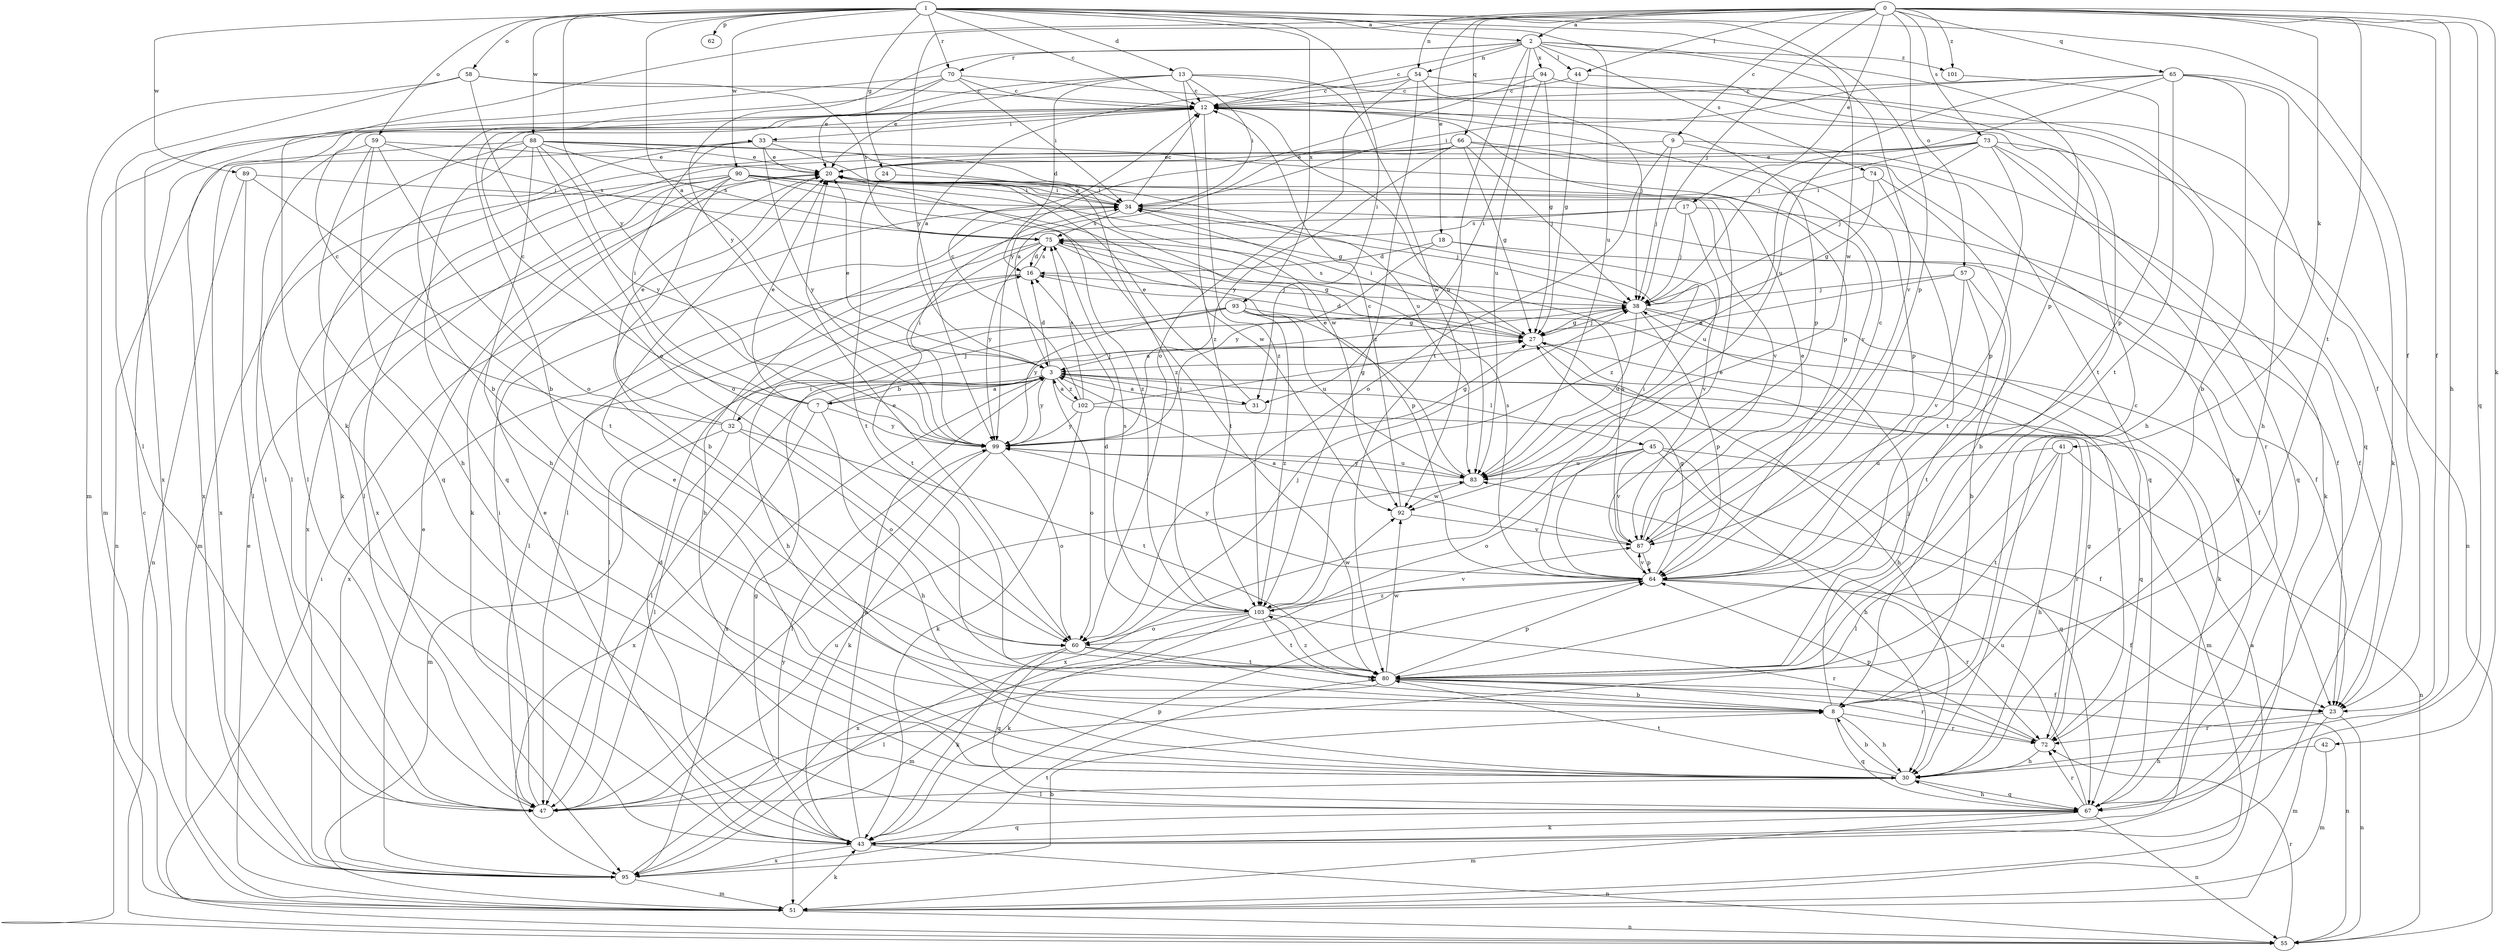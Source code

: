 strict digraph  {
0;
1;
2;
3;
7;
8;
9;
12;
13;
16;
17;
18;
20;
23;
24;
27;
30;
31;
32;
33;
34;
38;
41;
42;
43;
44;
45;
47;
51;
54;
55;
57;
58;
59;
60;
62;
64;
65;
66;
67;
70;
72;
73;
74;
75;
80;
83;
87;
88;
89;
90;
92;
93;
94;
95;
99;
101;
102;
103;
0 -> 2  [label=a];
0 -> 9  [label=c];
0 -> 17  [label=e];
0 -> 18  [label=e];
0 -> 23  [label=f];
0 -> 30  [label=h];
0 -> 38  [label=j];
0 -> 41  [label=k];
0 -> 42  [label=k];
0 -> 43  [label=k];
0 -> 44  [label=l];
0 -> 54  [label=n];
0 -> 57  [label=o];
0 -> 65  [label=q];
0 -> 66  [label=q];
0 -> 67  [label=q];
0 -> 73  [label=s];
0 -> 80  [label=t];
0 -> 99  [label=y];
0 -> 101  [label=z];
1 -> 2  [label=a];
1 -> 3  [label=a];
1 -> 12  [label=c];
1 -> 13  [label=d];
1 -> 23  [label=f];
1 -> 24  [label=g];
1 -> 31  [label=i];
1 -> 58  [label=o];
1 -> 59  [label=o];
1 -> 62  [label=p];
1 -> 64  [label=p];
1 -> 70  [label=r];
1 -> 83  [label=u];
1 -> 88  [label=w];
1 -> 89  [label=w];
1 -> 90  [label=w];
1 -> 92  [label=w];
1 -> 93  [label=x];
1 -> 99  [label=y];
2 -> 12  [label=c];
2 -> 31  [label=i];
2 -> 44  [label=l];
2 -> 54  [label=n];
2 -> 64  [label=p];
2 -> 70  [label=r];
2 -> 74  [label=s];
2 -> 80  [label=t];
2 -> 87  [label=v];
2 -> 94  [label=x];
2 -> 99  [label=y];
2 -> 101  [label=z];
3 -> 7  [label=b];
3 -> 16  [label=d];
3 -> 20  [label=e];
3 -> 31  [label=i];
3 -> 32  [label=i];
3 -> 45  [label=l];
3 -> 47  [label=l];
3 -> 51  [label=m];
3 -> 60  [label=o];
3 -> 95  [label=x];
3 -> 99  [label=y];
3 -> 102  [label=z];
7 -> 3  [label=a];
7 -> 12  [label=c];
7 -> 20  [label=e];
7 -> 30  [label=h];
7 -> 33  [label=i];
7 -> 38  [label=j];
7 -> 95  [label=x];
7 -> 99  [label=y];
8 -> 12  [label=c];
8 -> 30  [label=h];
8 -> 38  [label=j];
8 -> 67  [label=q];
8 -> 72  [label=r];
9 -> 20  [label=e];
9 -> 38  [label=j];
9 -> 43  [label=k];
9 -> 60  [label=o];
9 -> 67  [label=q];
12 -> 33  [label=i];
12 -> 51  [label=m];
12 -> 64  [label=p];
12 -> 83  [label=u];
12 -> 95  [label=x];
12 -> 103  [label=z];
13 -> 8  [label=b];
13 -> 12  [label=c];
13 -> 16  [label=d];
13 -> 20  [label=e];
13 -> 34  [label=i];
13 -> 38  [label=j];
13 -> 92  [label=w];
13 -> 103  [label=z];
16 -> 38  [label=j];
16 -> 47  [label=l];
16 -> 75  [label=s];
16 -> 95  [label=x];
17 -> 23  [label=f];
17 -> 38  [label=j];
17 -> 47  [label=l];
17 -> 75  [label=s];
17 -> 83  [label=u];
18 -> 16  [label=d];
18 -> 23  [label=f];
18 -> 87  [label=v];
18 -> 99  [label=y];
20 -> 34  [label=i];
20 -> 103  [label=z];
23 -> 51  [label=m];
23 -> 55  [label=n];
23 -> 72  [label=r];
24 -> 34  [label=i];
24 -> 80  [label=t];
27 -> 3  [label=a];
27 -> 16  [label=d];
27 -> 30  [label=h];
27 -> 34  [label=i];
27 -> 38  [label=j];
27 -> 67  [label=q];
30 -> 8  [label=b];
30 -> 20  [label=e];
30 -> 47  [label=l];
30 -> 67  [label=q];
30 -> 80  [label=t];
31 -> 3  [label=a];
31 -> 20  [label=e];
32 -> 12  [label=c];
32 -> 20  [label=e];
32 -> 38  [label=j];
32 -> 47  [label=l];
32 -> 51  [label=m];
32 -> 60  [label=o];
32 -> 80  [label=t];
33 -> 20  [label=e];
33 -> 43  [label=k];
33 -> 87  [label=v];
33 -> 95  [label=x];
33 -> 99  [label=y];
33 -> 103  [label=z];
34 -> 12  [label=c];
34 -> 20  [label=e];
34 -> 23  [label=f];
34 -> 38  [label=j];
34 -> 75  [label=s];
38 -> 27  [label=g];
38 -> 43  [label=k];
38 -> 64  [label=p];
38 -> 72  [label=r];
38 -> 75  [label=s];
38 -> 83  [label=u];
41 -> 30  [label=h];
41 -> 47  [label=l];
41 -> 55  [label=n];
41 -> 80  [label=t];
41 -> 83  [label=u];
42 -> 30  [label=h];
42 -> 51  [label=m];
43 -> 3  [label=a];
43 -> 16  [label=d];
43 -> 20  [label=e];
43 -> 27  [label=g];
43 -> 55  [label=n];
43 -> 64  [label=p];
43 -> 67  [label=q];
43 -> 95  [label=x];
44 -> 12  [label=c];
44 -> 27  [label=g];
44 -> 80  [label=t];
45 -> 23  [label=f];
45 -> 30  [label=h];
45 -> 60  [label=o];
45 -> 67  [label=q];
45 -> 83  [label=u];
45 -> 87  [label=v];
45 -> 95  [label=x];
47 -> 34  [label=i];
47 -> 83  [label=u];
51 -> 3  [label=a];
51 -> 12  [label=c];
51 -> 20  [label=e];
51 -> 43  [label=k];
51 -> 55  [label=n];
54 -> 3  [label=a];
54 -> 12  [label=c];
54 -> 23  [label=f];
54 -> 30  [label=h];
54 -> 60  [label=o];
54 -> 103  [label=z];
55 -> 34  [label=i];
55 -> 72  [label=r];
57 -> 3  [label=a];
57 -> 8  [label=b];
57 -> 38  [label=j];
57 -> 80  [label=t];
57 -> 87  [label=v];
58 -> 12  [label=c];
58 -> 47  [label=l];
58 -> 51  [label=m];
58 -> 60  [label=o];
58 -> 75  [label=s];
59 -> 20  [label=e];
59 -> 30  [label=h];
59 -> 47  [label=l];
59 -> 60  [label=o];
59 -> 67  [label=q];
59 -> 75  [label=s];
60 -> 8  [label=b];
60 -> 20  [label=e];
60 -> 38  [label=j];
60 -> 43  [label=k];
60 -> 67  [label=q];
60 -> 80  [label=t];
64 -> 20  [label=e];
64 -> 23  [label=f];
64 -> 27  [label=g];
64 -> 34  [label=i];
64 -> 72  [label=r];
64 -> 75  [label=s];
64 -> 87  [label=v];
64 -> 95  [label=x];
64 -> 99  [label=y];
64 -> 103  [label=z];
65 -> 8  [label=b];
65 -> 12  [label=c];
65 -> 30  [label=h];
65 -> 34  [label=i];
65 -> 38  [label=j];
65 -> 43  [label=k];
65 -> 80  [label=t];
65 -> 83  [label=u];
66 -> 3  [label=a];
66 -> 20  [label=e];
66 -> 27  [label=g];
66 -> 38  [label=j];
66 -> 47  [label=l];
66 -> 64  [label=p];
66 -> 67  [label=q];
66 -> 99  [label=y];
67 -> 30  [label=h];
67 -> 43  [label=k];
67 -> 51  [label=m];
67 -> 55  [label=n];
67 -> 72  [label=r];
67 -> 83  [label=u];
70 -> 8  [label=b];
70 -> 12  [label=c];
70 -> 20  [label=e];
70 -> 34  [label=i];
70 -> 64  [label=p];
70 -> 95  [label=x];
72 -> 27  [label=g];
72 -> 30  [label=h];
72 -> 64  [label=p];
73 -> 20  [label=e];
73 -> 38  [label=j];
73 -> 55  [label=n];
73 -> 64  [label=p];
73 -> 67  [label=q];
73 -> 72  [label=r];
73 -> 95  [label=x];
73 -> 103  [label=z];
74 -> 8  [label=b];
74 -> 27  [label=g];
74 -> 34  [label=i];
74 -> 80  [label=t];
75 -> 16  [label=d];
75 -> 27  [label=g];
75 -> 30  [label=h];
75 -> 64  [label=p];
75 -> 80  [label=t];
75 -> 99  [label=y];
80 -> 8  [label=b];
80 -> 23  [label=f];
80 -> 47  [label=l];
80 -> 55  [label=n];
80 -> 64  [label=p];
80 -> 72  [label=r];
80 -> 92  [label=w];
80 -> 103  [label=z];
83 -> 20  [label=e];
83 -> 92  [label=w];
83 -> 99  [label=y];
87 -> 3  [label=a];
87 -> 12  [label=c];
87 -> 20  [label=e];
87 -> 64  [label=p];
87 -> 75  [label=s];
88 -> 20  [label=e];
88 -> 30  [label=h];
88 -> 47  [label=l];
88 -> 55  [label=n];
88 -> 60  [label=o];
88 -> 67  [label=q];
88 -> 75  [label=s];
88 -> 83  [label=u];
88 -> 92  [label=w];
88 -> 99  [label=y];
89 -> 34  [label=i];
89 -> 47  [label=l];
89 -> 55  [label=n];
89 -> 80  [label=t];
90 -> 8  [label=b];
90 -> 27  [label=g];
90 -> 34  [label=i];
90 -> 43  [label=k];
90 -> 47  [label=l];
90 -> 51  [label=m];
90 -> 80  [label=t];
90 -> 87  [label=v];
90 -> 92  [label=w];
90 -> 95  [label=x];
92 -> 12  [label=c];
92 -> 87  [label=v];
93 -> 23  [label=f];
93 -> 27  [label=g];
93 -> 30  [label=h];
93 -> 47  [label=l];
93 -> 83  [label=u];
93 -> 99  [label=y];
93 -> 103  [label=z];
94 -> 12  [label=c];
94 -> 27  [label=g];
94 -> 67  [label=q];
94 -> 83  [label=u];
94 -> 99  [label=y];
95 -> 8  [label=b];
95 -> 20  [label=e];
95 -> 51  [label=m];
95 -> 80  [label=t];
95 -> 99  [label=y];
99 -> 27  [label=g];
99 -> 34  [label=i];
99 -> 43  [label=k];
99 -> 47  [label=l];
99 -> 60  [label=o];
99 -> 83  [label=u];
101 -> 64  [label=p];
102 -> 3  [label=a];
102 -> 12  [label=c];
102 -> 27  [label=g];
102 -> 43  [label=k];
102 -> 72  [label=r];
102 -> 75  [label=s];
102 -> 99  [label=y];
103 -> 16  [label=d];
103 -> 43  [label=k];
103 -> 51  [label=m];
103 -> 60  [label=o];
103 -> 72  [label=r];
103 -> 75  [label=s];
103 -> 80  [label=t];
103 -> 87  [label=v];
103 -> 92  [label=w];
}
